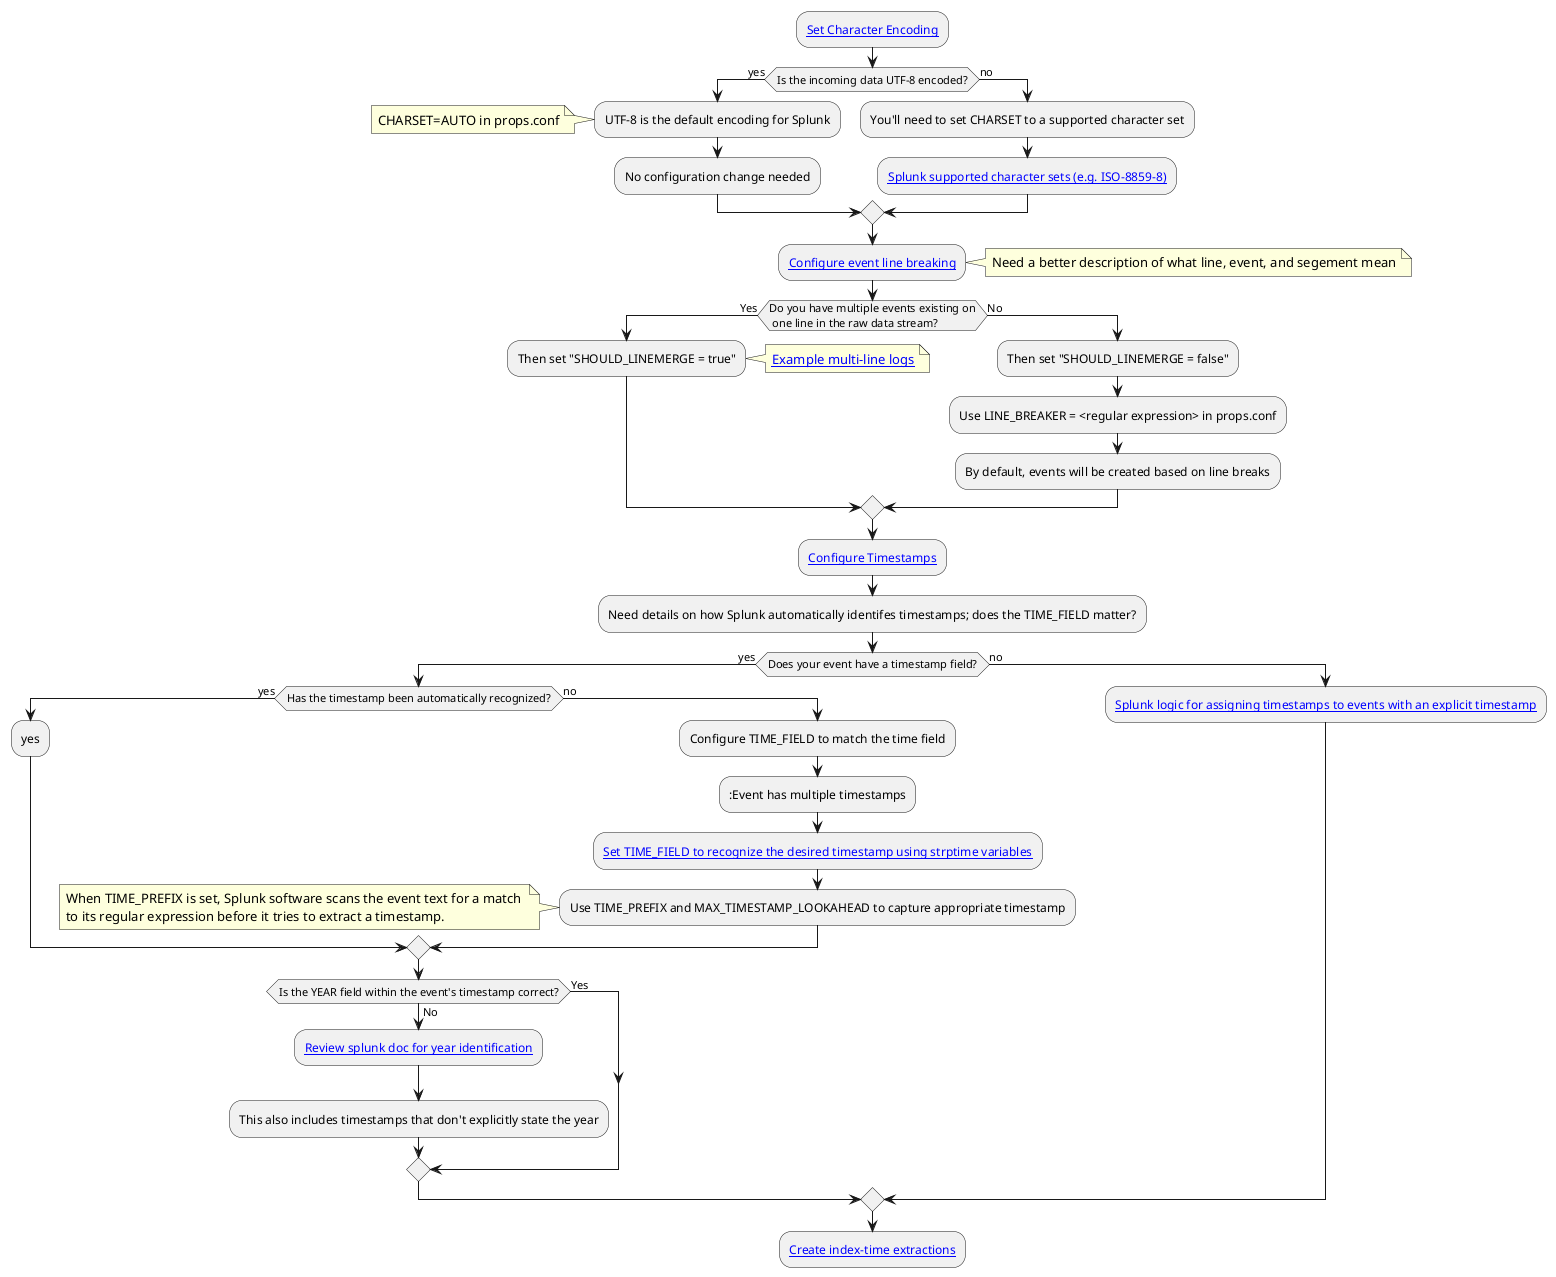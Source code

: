 @startuml

:[[https://docs.splunk.com/Documentation/Splunk/7.2.6/Data/Configurecharactersetencoding Set Character Encoding]]; 

if (Is the incoming data UTF-8 encoded?) then (yes)
    :UTF-8 is the default encoding for Splunk;
    note left
        CHARSET=AUTO in props.conf
    end note
    :No configuration change needed;
else (no)
    :You'll need to set CHARSET to a supported character set;
    :[[https://docs.splunk.com/Documentation/Splunk/7.2.6/data/Configurecharactersetencoding#Comprehensive_list_of_supported_character_sets Splunk supported character sets (e.g. ISO-8859-8)]];
endif

:[[https://docs.splunk.com/Documentation/Splunk/7.2.6/Data/Configureeventlinebreaking Configure event line breaking]];
note right 
    Need a better description of what line, event, and segement mean
end note

if (Do you have multiple events existing on\n one line in the raw data stream?) then (Yes)

    :Then set "SHOULD_LINEMERGE = true";
    note right
    [[https://www.google.com/search?q=java+stack+trace+examples&source=lnms&tbm=isch&sa=X&ved=0ahUKEwjFmNONt87iAhVG5awKHcnyAPsQ_AUIECgB&biw=1440&bih=766#imgrc=_ Example multi-line logs]]
    end note

else (No)
    :Then set "SHOULD_LINEMERGE = false";
    :Use LINE_BREAKER = <regular expression> in props.conf;
    :By default, events will be created based on line breaks;
endif

:[[https://docs.splunk.com/Documentation/Splunk/7.2.6/Data/Handleeventtimestamps Configure Timestamps]];

:Need details on how Splunk automatically identifes timestamps; does the TIME_FIELD matter?;

if (Does your event have a timestamp field?) then (yes)

    if(Has the timestamp been automatically recognized?) then (yes)
        :yes;
    else (no)
        :Configure TIME_FIELD to match the time field;
        ::Event has multiple timestamps; 
	    
	    :[[https://docs.splunk.com/Documentation/Splunk/7.2.6/SearchReference/DateandTimeFunctions#strptime.28X.2CY.29 Set TIME_FIELD to recognize the desired timestamp using strptime variables]];
	
	    :Use TIME_PREFIX and MAX_TIMESTAMP_LOOKAHEAD to capture appropriate timestamp; 
        
        note left	
        	When TIME_PREFIX is set, Splunk software scans the event text for a match 
        	to its regular expression before it tries to extract a timestamp. 
        end note
	endif
	
	if(Is the YEAR field within the event's timestamp correct?) then (Yes)
	else (No)
	    :[[https://docs.splunk.com/Documentation/Splunk/7.2.6/Data/HowSplunkextractstimestamps#How_Splunk_software_determines_timestamps_with_no_year Review splunk doc for year identification]];
	    :This also includes timestamps that don't explicitly state the year;
	endif
    
    
else (no)
	:[[https://docs.splunk.com/Documentation/Splunk/7.2.6/Data/Configuretimestamprecognition Splunk logic for assigning timestamps to events with an explicit timestamp]];
endif

:[[https://docs.splunk.com/Documentation/Splunk/7.2.6/Data/Aboutindexedfieldextraction Create index-time extractions]];

@enduml

